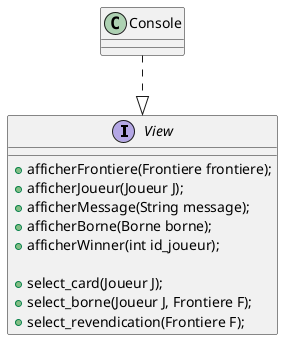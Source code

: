 @startuml view

interface View{
    + afficherFrontiere(Frontiere frontiere);
    + afficherJoueur(Joueur J);
    + afficherMessage(String message);
    + afficherBorne(Borne borne);
    + afficherWinner(int id_joueur);

    + select_card(Joueur J);
    + select_borne(Joueur J, Frontiere F);
    + select_revendication(Frontiere F);
}

class Console{

}

Console ..|> View

@enduml